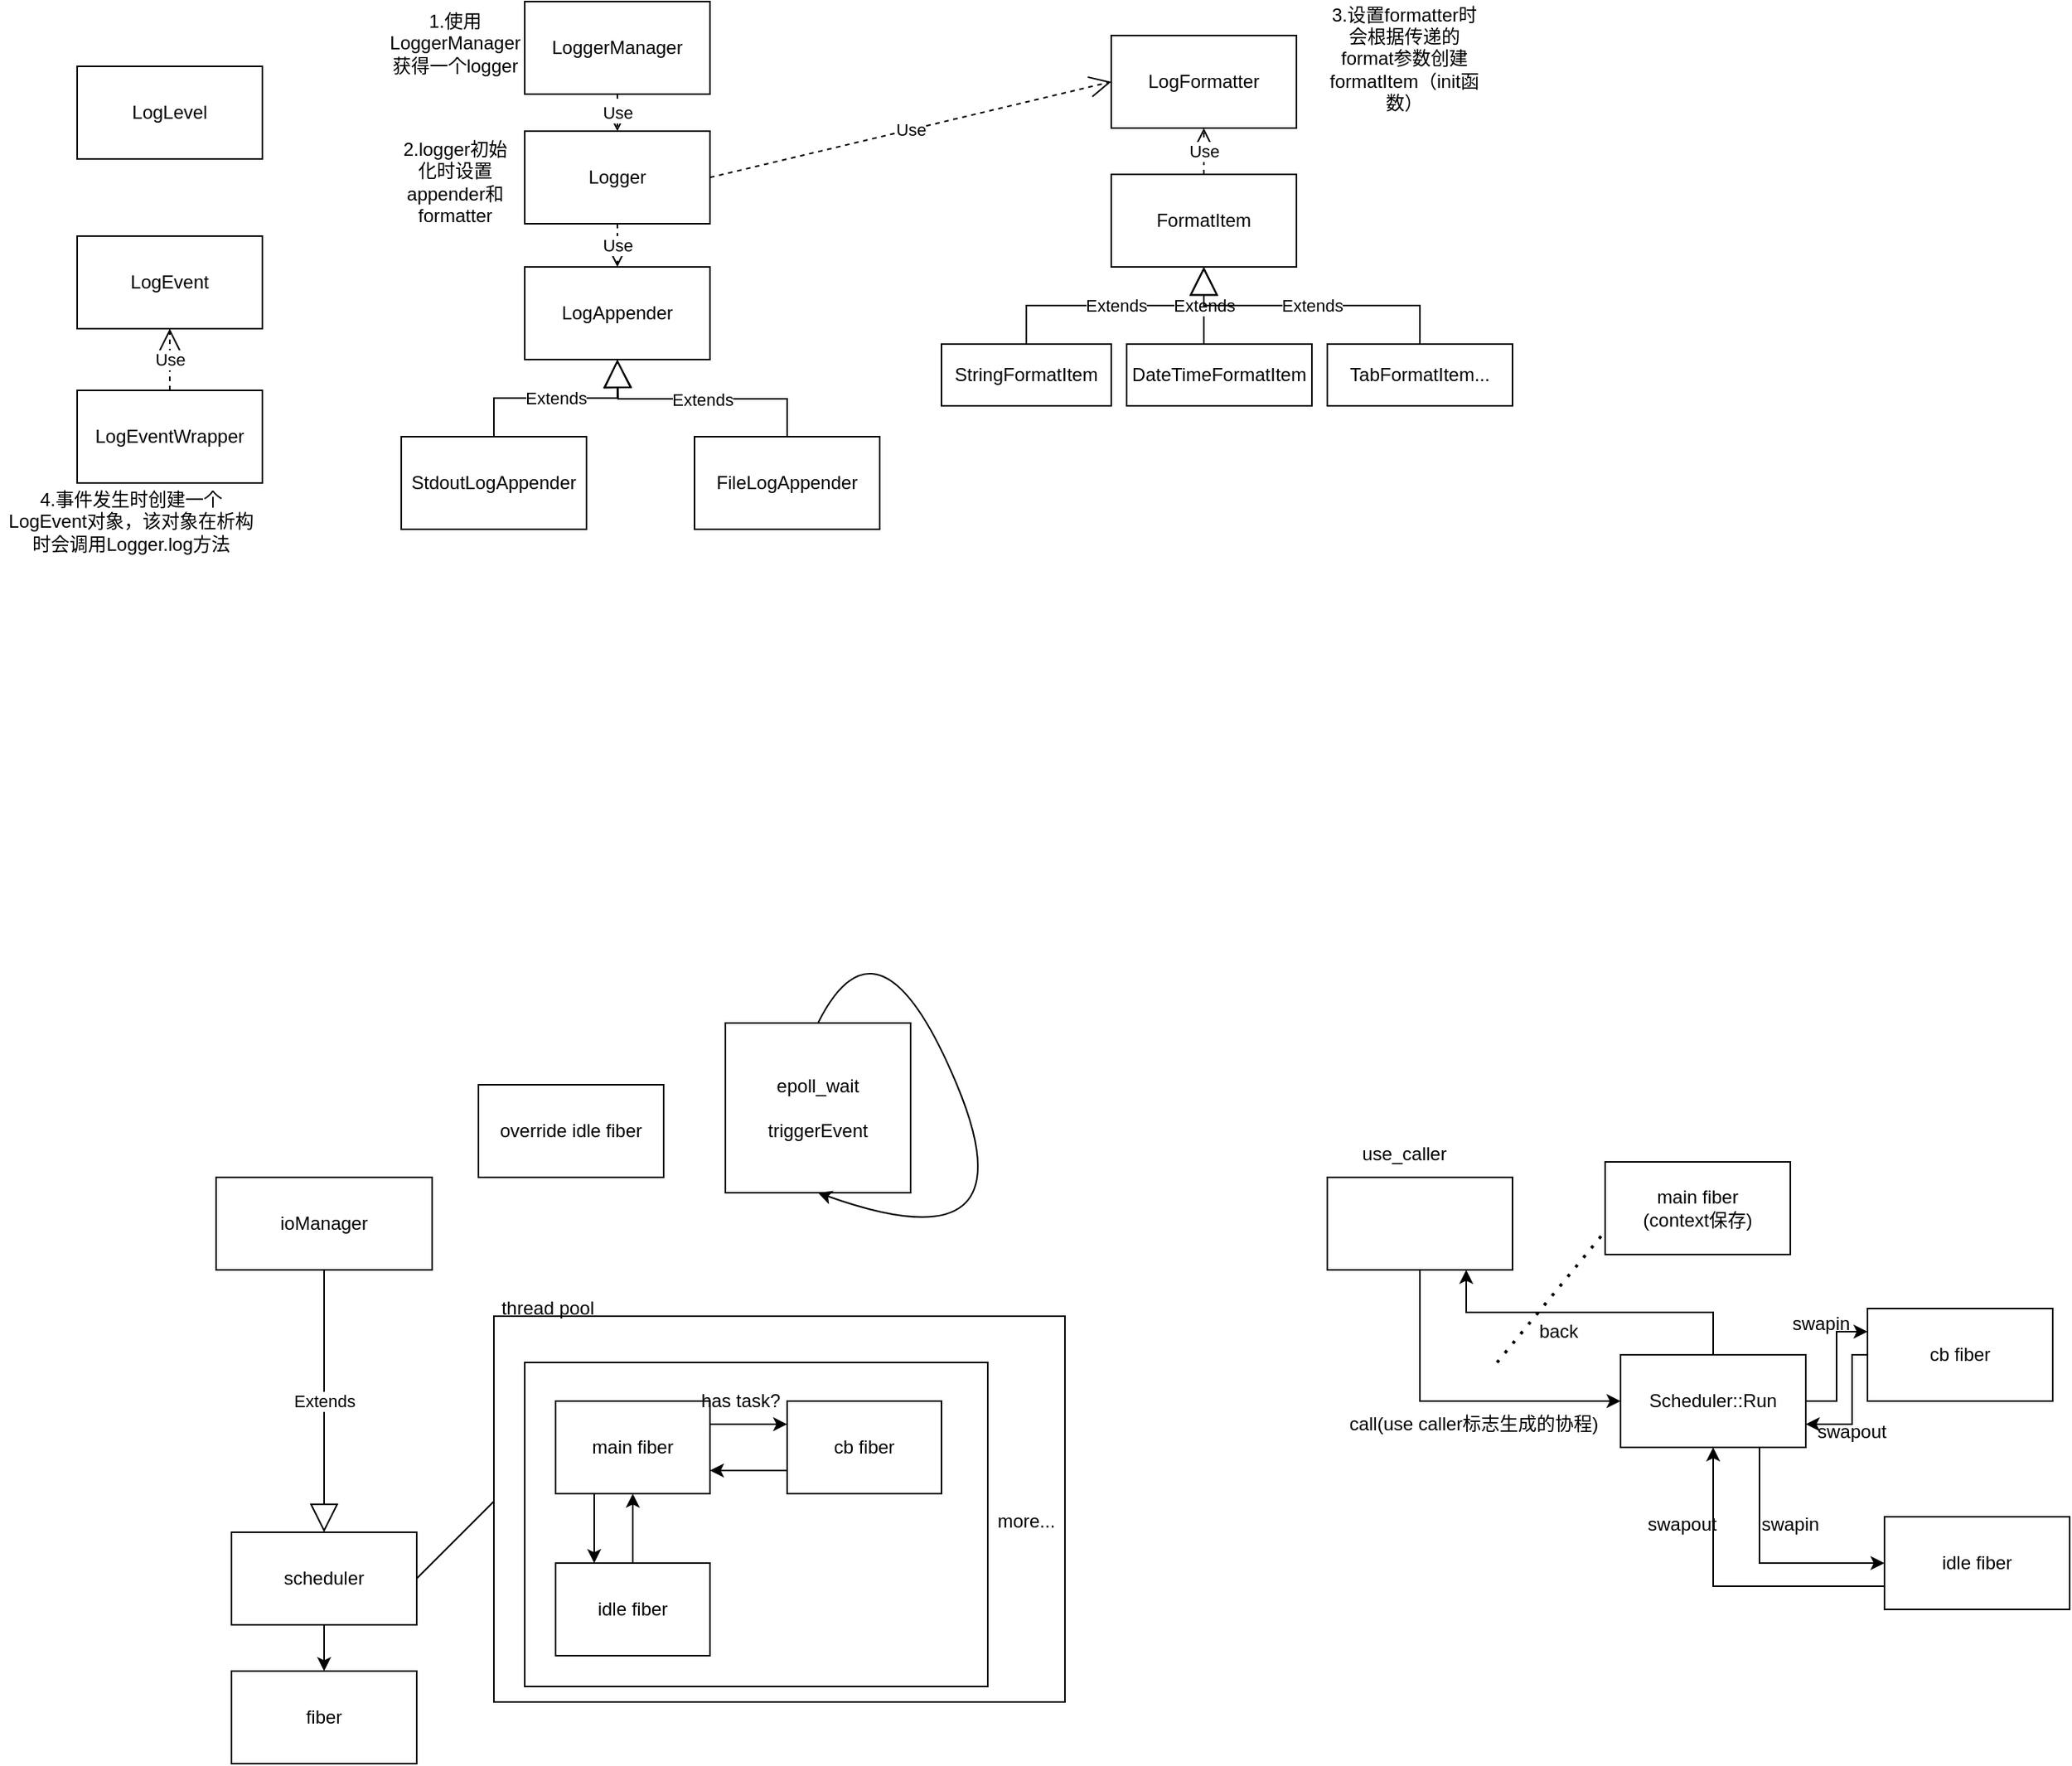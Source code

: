 <mxfile version="24.2.0" type="github">
  <diagram name="第 1 页" id="zA73b5mzPIkbRHoxlWGf">
    <mxGraphModel dx="910" dy="490" grid="1" gridSize="10" guides="1" tooltips="1" connect="1" arrows="1" fold="1" page="1" pageScale="1" pageWidth="827" pageHeight="1169" math="0" shadow="0">
      <root>
        <mxCell id="0" />
        <mxCell id="1" parent="0" />
        <mxCell id="esbTOw2XiDLr5rkifYrj-1" value="LogLevel" style="rounded=0;whiteSpace=wrap;html=1;" parent="1" vertex="1">
          <mxGeometry x="70" y="60" width="120" height="60" as="geometry" />
        </mxCell>
        <mxCell id="esbTOw2XiDLr5rkifYrj-2" value="Logger" style="rounded=0;whiteSpace=wrap;html=1;" parent="1" vertex="1">
          <mxGeometry x="360" y="102" width="120" height="60" as="geometry" />
        </mxCell>
        <mxCell id="esbTOw2XiDLr5rkifYrj-3" value="LogEvent" style="rounded=0;whiteSpace=wrap;html=1;" parent="1" vertex="1">
          <mxGeometry x="70" y="170" width="120" height="60" as="geometry" />
        </mxCell>
        <mxCell id="esbTOw2XiDLr5rkifYrj-4" value="LogEventWrapper" style="rounded=0;whiteSpace=wrap;html=1;" parent="1" vertex="1">
          <mxGeometry x="70" y="270" width="120" height="60" as="geometry" />
        </mxCell>
        <mxCell id="esbTOw2XiDLr5rkifYrj-5" value="LogFormatter" style="rounded=0;whiteSpace=wrap;html=1;" parent="1" vertex="1">
          <mxGeometry x="740" y="40" width="120" height="60" as="geometry" />
        </mxCell>
        <mxCell id="esbTOw2XiDLr5rkifYrj-6" value="FormatItem" style="rounded=0;whiteSpace=wrap;html=1;" parent="1" vertex="1">
          <mxGeometry x="740" y="130" width="120" height="60" as="geometry" />
        </mxCell>
        <mxCell id="esbTOw2XiDLr5rkifYrj-7" value="LogAppender" style="rounded=0;whiteSpace=wrap;html=1;" parent="1" vertex="1">
          <mxGeometry x="360" y="190" width="120" height="60" as="geometry" />
        </mxCell>
        <mxCell id="esbTOw2XiDLr5rkifYrj-8" value="StdoutLogAppender" style="rounded=0;whiteSpace=wrap;html=1;" parent="1" vertex="1">
          <mxGeometry x="280" y="300" width="120" height="60" as="geometry" />
        </mxCell>
        <mxCell id="esbTOw2XiDLr5rkifYrj-9" value="FileLogAppender" style="rounded=0;whiteSpace=wrap;html=1;" parent="1" vertex="1">
          <mxGeometry x="470" y="300" width="120" height="60" as="geometry" />
        </mxCell>
        <mxCell id="esbTOw2XiDLr5rkifYrj-11" value="Extends" style="endArrow=block;endSize=16;endFill=0;html=1;rounded=0;entryX=0.5;entryY=1;entryDx=0;entryDy=0;exitX=0.5;exitY=0;exitDx=0;exitDy=0;edgeStyle=orthogonalEdgeStyle;" parent="1" source="esbTOw2XiDLr5rkifYrj-8" target="esbTOw2XiDLr5rkifYrj-7" edge="1">
          <mxGeometry width="160" relative="1" as="geometry">
            <mxPoint x="300" y="540" as="sourcePoint" />
            <mxPoint x="460" y="540" as="targetPoint" />
          </mxGeometry>
        </mxCell>
        <mxCell id="esbTOw2XiDLr5rkifYrj-13" value="Extends" style="endArrow=block;endSize=16;endFill=0;html=1;rounded=0;exitX=0.5;exitY=0;exitDx=0;exitDy=0;edgeStyle=orthogonalEdgeStyle;" parent="1" source="esbTOw2XiDLr5rkifYrj-9" edge="1">
          <mxGeometry width="160" relative="1" as="geometry">
            <mxPoint x="370" y="410" as="sourcePoint" />
            <mxPoint x="420" y="250" as="targetPoint" />
          </mxGeometry>
        </mxCell>
        <mxCell id="esbTOw2XiDLr5rkifYrj-14" value="LoggerManager" style="rounded=0;whiteSpace=wrap;html=1;" parent="1" vertex="1">
          <mxGeometry x="360" y="18" width="120" height="60" as="geometry" />
        </mxCell>
        <mxCell id="esbTOw2XiDLr5rkifYrj-15" value="Use" style="endArrow=open;endSize=12;dashed=1;html=1;rounded=0;entryX=0.5;entryY=0;entryDx=0;entryDy=0;exitX=0.5;exitY=1;exitDx=0;exitDy=0;" parent="1" source="esbTOw2XiDLr5rkifYrj-14" target="esbTOw2XiDLr5rkifYrj-2" edge="1">
          <mxGeometry width="160" relative="1" as="geometry">
            <mxPoint x="390" y="242" as="sourcePoint" />
            <mxPoint x="550" y="242" as="targetPoint" />
          </mxGeometry>
        </mxCell>
        <mxCell id="esbTOw2XiDLr5rkifYrj-16" value="Use" style="endArrow=open;endSize=12;dashed=1;html=1;rounded=0;entryX=0.5;entryY=1;entryDx=0;entryDy=0;exitX=0.5;exitY=0;exitDx=0;exitDy=0;" parent="1" source="esbTOw2XiDLr5rkifYrj-4" target="esbTOw2XiDLr5rkifYrj-3" edge="1">
          <mxGeometry width="160" relative="1" as="geometry">
            <mxPoint x="230" y="270" as="sourcePoint" />
            <mxPoint x="230" y="230" as="targetPoint" />
          </mxGeometry>
        </mxCell>
        <mxCell id="esbTOw2XiDLr5rkifYrj-18" value="Use" style="endArrow=open;endSize=12;dashed=1;html=1;rounded=0;entryX=0.5;entryY=1;entryDx=0;entryDy=0;exitX=0.5;exitY=0;exitDx=0;exitDy=0;" parent="1" source="esbTOw2XiDLr5rkifYrj-6" target="esbTOw2XiDLr5rkifYrj-5" edge="1">
          <mxGeometry width="160" relative="1" as="geometry">
            <mxPoint x="900" y="120" as="sourcePoint" />
            <mxPoint x="1060" y="120" as="targetPoint" />
          </mxGeometry>
        </mxCell>
        <mxCell id="esbTOw2XiDLr5rkifYrj-19" value="StringFormatItem" style="rounded=0;whiteSpace=wrap;html=1;" parent="1" vertex="1">
          <mxGeometry x="630" y="240" width="110" height="40" as="geometry" />
        </mxCell>
        <mxCell id="esbTOw2XiDLr5rkifYrj-20" value="DateTimeFormatItem" style="rounded=0;whiteSpace=wrap;html=1;" parent="1" vertex="1">
          <mxGeometry x="750" y="240" width="120" height="40" as="geometry" />
        </mxCell>
        <mxCell id="esbTOw2XiDLr5rkifYrj-21" value="TabFormatItem..." style="rounded=0;whiteSpace=wrap;html=1;" parent="1" vertex="1">
          <mxGeometry x="880" y="240" width="120" height="40" as="geometry" />
        </mxCell>
        <mxCell id="esbTOw2XiDLr5rkifYrj-22" value="Extends" style="endArrow=block;endSize=16;endFill=0;html=1;rounded=0;entryX=0.5;entryY=1;entryDx=0;entryDy=0;exitX=0.5;exitY=0;exitDx=0;exitDy=0;edgeStyle=orthogonalEdgeStyle;" parent="1" source="esbTOw2XiDLr5rkifYrj-19" target="esbTOw2XiDLr5rkifYrj-6" edge="1">
          <mxGeometry width="160" relative="1" as="geometry">
            <mxPoint x="710" y="330" as="sourcePoint" />
            <mxPoint x="870" y="330" as="targetPoint" />
          </mxGeometry>
        </mxCell>
        <mxCell id="esbTOw2XiDLr5rkifYrj-23" value="Extends" style="endArrow=block;endSize=16;endFill=0;html=1;rounded=0;entryX=0.5;entryY=1;entryDx=0;entryDy=0;" parent="1" target="esbTOw2XiDLr5rkifYrj-6" edge="1">
          <mxGeometry width="160" relative="1" as="geometry">
            <mxPoint x="800" y="240" as="sourcePoint" />
            <mxPoint x="870" y="340" as="targetPoint" />
          </mxGeometry>
        </mxCell>
        <mxCell id="esbTOw2XiDLr5rkifYrj-24" value="Extends" style="endArrow=block;endSize=16;endFill=0;html=1;rounded=0;entryX=0.5;entryY=1;entryDx=0;entryDy=0;exitX=0.5;exitY=0;exitDx=0;exitDy=0;edgeStyle=orthogonalEdgeStyle;" parent="1" source="esbTOw2XiDLr5rkifYrj-21" target="esbTOw2XiDLr5rkifYrj-6" edge="1">
          <mxGeometry width="160" relative="1" as="geometry">
            <mxPoint x="870" y="480" as="sourcePoint" />
            <mxPoint x="960" y="340" as="targetPoint" />
          </mxGeometry>
        </mxCell>
        <mxCell id="esbTOw2XiDLr5rkifYrj-27" value="Use" style="endArrow=open;endSize=12;dashed=1;html=1;rounded=0;exitX=1;exitY=0.5;exitDx=0;exitDy=0;entryX=0;entryY=0.5;entryDx=0;entryDy=0;" parent="1" source="esbTOw2XiDLr5rkifYrj-2" target="esbTOw2XiDLr5rkifYrj-5" edge="1">
          <mxGeometry width="160" relative="1" as="geometry">
            <mxPoint x="530" y="80" as="sourcePoint" />
            <mxPoint x="690" y="80" as="targetPoint" />
          </mxGeometry>
        </mxCell>
        <mxCell id="esbTOw2XiDLr5rkifYrj-28" value="Use" style="endArrow=open;endSize=12;dashed=1;html=1;rounded=0;exitX=0.5;exitY=1;exitDx=0;exitDy=0;" parent="1" source="esbTOw2XiDLr5rkifYrj-2" target="esbTOw2XiDLr5rkifYrj-7" edge="1">
          <mxGeometry width="160" relative="1" as="geometry">
            <mxPoint x="500" y="190" as="sourcePoint" />
            <mxPoint x="660" y="190" as="targetPoint" />
          </mxGeometry>
        </mxCell>
        <mxCell id="esbTOw2XiDLr5rkifYrj-29" value="1.使用LoggerManager获得一个logger" style="text;html=1;align=center;verticalAlign=middle;whiteSpace=wrap;rounded=0;" parent="1" vertex="1">
          <mxGeometry x="280" y="30" width="70" height="30" as="geometry" />
        </mxCell>
        <mxCell id="esbTOw2XiDLr5rkifYrj-30" value="2.logger初始化时设置appender和formatter" style="text;html=1;align=center;verticalAlign=middle;whiteSpace=wrap;rounded=0;" parent="1" vertex="1">
          <mxGeometry x="280" y="120" width="70" height="30" as="geometry" />
        </mxCell>
        <mxCell id="esbTOw2XiDLr5rkifYrj-31" value="3.设置formatter时会根据传递的format参数创建formatItem（init函数）" style="text;html=1;align=center;verticalAlign=middle;whiteSpace=wrap;rounded=0;" parent="1" vertex="1">
          <mxGeometry x="880" y="40" width="100" height="30" as="geometry" />
        </mxCell>
        <mxCell id="esbTOw2XiDLr5rkifYrj-32" value="4.事件发生时创建一个LogEvent对象，该对象在析构时会调用Logger.log方法" style="text;html=1;align=center;verticalAlign=middle;whiteSpace=wrap;rounded=0;" parent="1" vertex="1">
          <mxGeometry x="20" y="340" width="170" height="30" as="geometry" />
        </mxCell>
        <mxCell id="1GDPATR4PfV0PG4cupTq-1" value="fiber" style="rounded=0;whiteSpace=wrap;html=1;" vertex="1" parent="1">
          <mxGeometry x="170" y="1100" width="120" height="60" as="geometry" />
        </mxCell>
        <mxCell id="1GDPATR4PfV0PG4cupTq-4" style="edgeStyle=orthogonalEdgeStyle;rounded=0;orthogonalLoop=1;jettySize=auto;html=1;exitX=0.5;exitY=1;exitDx=0;exitDy=0;entryX=0.5;entryY=0;entryDx=0;entryDy=0;" edge="1" parent="1" source="1GDPATR4PfV0PG4cupTq-2" target="1GDPATR4PfV0PG4cupTq-1">
          <mxGeometry relative="1" as="geometry" />
        </mxCell>
        <mxCell id="1GDPATR4PfV0PG4cupTq-2" value="scheduler" style="rounded=0;whiteSpace=wrap;html=1;" vertex="1" parent="1">
          <mxGeometry x="170" y="1010" width="120" height="60" as="geometry" />
        </mxCell>
        <mxCell id="1GDPATR4PfV0PG4cupTq-3" value="" style="endArrow=none;html=1;rounded=0;" edge="1" parent="1">
          <mxGeometry width="50" height="50" relative="1" as="geometry">
            <mxPoint x="290" y="1040" as="sourcePoint" />
            <mxPoint x="340" y="990" as="targetPoint" />
          </mxGeometry>
        </mxCell>
        <mxCell id="1GDPATR4PfV0PG4cupTq-5" value="" style="rounded=0;whiteSpace=wrap;html=1;" vertex="1" parent="1">
          <mxGeometry x="340" y="870" width="370" height="250" as="geometry" />
        </mxCell>
        <mxCell id="1GDPATR4PfV0PG4cupTq-6" value="" style="rounded=0;whiteSpace=wrap;html=1;" vertex="1" parent="1">
          <mxGeometry x="360" y="900" width="300" height="210" as="geometry" />
        </mxCell>
        <mxCell id="1GDPATR4PfV0PG4cupTq-7" value="more..." style="text;html=1;align=center;verticalAlign=middle;whiteSpace=wrap;rounded=0;" vertex="1" parent="1">
          <mxGeometry x="655" y="987.5" width="60" height="30" as="geometry" />
        </mxCell>
        <mxCell id="1GDPATR4PfV0PG4cupTq-8" value="thread pool" style="text;html=1;align=center;verticalAlign=middle;whiteSpace=wrap;rounded=0;" vertex="1" parent="1">
          <mxGeometry x="330" y="850" width="90" height="30" as="geometry" />
        </mxCell>
        <mxCell id="1GDPATR4PfV0PG4cupTq-12" style="edgeStyle=orthogonalEdgeStyle;rounded=0;orthogonalLoop=1;jettySize=auto;html=1;exitX=1;exitY=0.25;exitDx=0;exitDy=0;entryX=0;entryY=0.25;entryDx=0;entryDy=0;" edge="1" parent="1" source="1GDPATR4PfV0PG4cupTq-9" target="1GDPATR4PfV0PG4cupTq-11">
          <mxGeometry relative="1" as="geometry" />
        </mxCell>
        <mxCell id="1GDPATR4PfV0PG4cupTq-14" style="edgeStyle=orthogonalEdgeStyle;rounded=0;orthogonalLoop=1;jettySize=auto;html=1;exitX=0.25;exitY=1;exitDx=0;exitDy=0;entryX=0.25;entryY=0;entryDx=0;entryDy=0;" edge="1" parent="1" source="1GDPATR4PfV0PG4cupTq-9" target="1GDPATR4PfV0PG4cupTq-10">
          <mxGeometry relative="1" as="geometry" />
        </mxCell>
        <mxCell id="1GDPATR4PfV0PG4cupTq-9" value="main fiber" style="rounded=0;whiteSpace=wrap;html=1;" vertex="1" parent="1">
          <mxGeometry x="380" y="925" width="100" height="60" as="geometry" />
        </mxCell>
        <mxCell id="1GDPATR4PfV0PG4cupTq-15" style="edgeStyle=orthogonalEdgeStyle;rounded=0;orthogonalLoop=1;jettySize=auto;html=1;exitX=0.5;exitY=0;exitDx=0;exitDy=0;entryX=0.5;entryY=1;entryDx=0;entryDy=0;" edge="1" parent="1" source="1GDPATR4PfV0PG4cupTq-10" target="1GDPATR4PfV0PG4cupTq-9">
          <mxGeometry relative="1" as="geometry" />
        </mxCell>
        <mxCell id="1GDPATR4PfV0PG4cupTq-10" value="idle fiber" style="rounded=0;whiteSpace=wrap;html=1;" vertex="1" parent="1">
          <mxGeometry x="380" y="1030" width="100" height="60" as="geometry" />
        </mxCell>
        <mxCell id="1GDPATR4PfV0PG4cupTq-13" style="edgeStyle=orthogonalEdgeStyle;rounded=0;orthogonalLoop=1;jettySize=auto;html=1;exitX=0;exitY=0.75;exitDx=0;exitDy=0;entryX=1;entryY=0.75;entryDx=0;entryDy=0;" edge="1" parent="1" source="1GDPATR4PfV0PG4cupTq-11" target="1GDPATR4PfV0PG4cupTq-9">
          <mxGeometry relative="1" as="geometry" />
        </mxCell>
        <mxCell id="1GDPATR4PfV0PG4cupTq-11" value="cb fiber" style="rounded=0;whiteSpace=wrap;html=1;" vertex="1" parent="1">
          <mxGeometry x="530" y="925" width="100" height="60" as="geometry" />
        </mxCell>
        <mxCell id="1GDPATR4PfV0PG4cupTq-16" value="has task?" style="text;html=1;align=center;verticalAlign=middle;whiteSpace=wrap;rounded=0;" vertex="1" parent="1">
          <mxGeometry x="470" y="910" width="60" height="30" as="geometry" />
        </mxCell>
        <mxCell id="1GDPATR4PfV0PG4cupTq-17" value="override idle fiber" style="rounded=0;whiteSpace=wrap;html=1;" vertex="1" parent="1">
          <mxGeometry x="330" y="720" width="120" height="60" as="geometry" />
        </mxCell>
        <mxCell id="1GDPATR4PfV0PG4cupTq-18" value="ioManager" style="rounded=0;whiteSpace=wrap;html=1;" vertex="1" parent="1">
          <mxGeometry x="160" y="780" width="140" height="60" as="geometry" />
        </mxCell>
        <mxCell id="1GDPATR4PfV0PG4cupTq-19" value="Extends" style="endArrow=block;endSize=16;endFill=0;html=1;rounded=0;entryX=0.5;entryY=0;entryDx=0;entryDy=0;exitX=0.5;exitY=1;exitDx=0;exitDy=0;" edge="1" parent="1" source="1GDPATR4PfV0PG4cupTq-18" target="1GDPATR4PfV0PG4cupTq-2">
          <mxGeometry width="160" relative="1" as="geometry">
            <mxPoint x="160" y="920" as="sourcePoint" />
            <mxPoint x="320" y="920" as="targetPoint" />
          </mxGeometry>
        </mxCell>
        <mxCell id="1GDPATR4PfV0PG4cupTq-20" value="epoll_wait&lt;div&gt;&lt;br&gt;&lt;div&gt;triggerEvent&lt;/div&gt;&lt;/div&gt;" style="rounded=0;whiteSpace=wrap;html=1;" vertex="1" parent="1">
          <mxGeometry x="490" y="680" width="120" height="110" as="geometry" />
        </mxCell>
        <mxCell id="1GDPATR4PfV0PG4cupTq-21" value="" style="curved=1;endArrow=classic;html=1;rounded=0;exitX=0.5;exitY=0;exitDx=0;exitDy=0;entryX=0.5;entryY=1;entryDx=0;entryDy=0;" edge="1" parent="1" source="1GDPATR4PfV0PG4cupTq-20" target="1GDPATR4PfV0PG4cupTq-20">
          <mxGeometry width="50" height="50" relative="1" as="geometry">
            <mxPoint x="610" y="660" as="sourcePoint" />
            <mxPoint x="660" y="610" as="targetPoint" />
            <Array as="points">
              <mxPoint x="590" y="600" />
              <mxPoint x="690" y="840" />
            </Array>
          </mxGeometry>
        </mxCell>
        <mxCell id="1GDPATR4PfV0PG4cupTq-32" style="edgeStyle=orthogonalEdgeStyle;rounded=0;orthogonalLoop=1;jettySize=auto;html=1;exitX=0.5;exitY=1;exitDx=0;exitDy=0;entryX=0;entryY=0.5;entryDx=0;entryDy=0;" edge="1" parent="1" source="1GDPATR4PfV0PG4cupTq-22" target="1GDPATR4PfV0PG4cupTq-25">
          <mxGeometry relative="1" as="geometry" />
        </mxCell>
        <mxCell id="1GDPATR4PfV0PG4cupTq-22" value="" style="rounded=0;whiteSpace=wrap;html=1;" vertex="1" parent="1">
          <mxGeometry x="880" y="780" width="120" height="60" as="geometry" />
        </mxCell>
        <mxCell id="1GDPATR4PfV0PG4cupTq-23" value="use_caller" style="text;html=1;align=center;verticalAlign=middle;whiteSpace=wrap;rounded=0;" vertex="1" parent="1">
          <mxGeometry x="900" y="750" width="60" height="30" as="geometry" />
        </mxCell>
        <mxCell id="1GDPATR4PfV0PG4cupTq-33" style="edgeStyle=orthogonalEdgeStyle;rounded=0;orthogonalLoop=1;jettySize=auto;html=1;exitX=0.5;exitY=0;exitDx=0;exitDy=0;entryX=0.75;entryY=1;entryDx=0;entryDy=0;" edge="1" parent="1" source="1GDPATR4PfV0PG4cupTq-25" target="1GDPATR4PfV0PG4cupTq-22">
          <mxGeometry relative="1" as="geometry" />
        </mxCell>
        <mxCell id="1GDPATR4PfV0PG4cupTq-36" style="edgeStyle=orthogonalEdgeStyle;rounded=0;orthogonalLoop=1;jettySize=auto;html=1;exitX=1;exitY=0.5;exitDx=0;exitDy=0;entryX=0;entryY=0.25;entryDx=0;entryDy=0;" edge="1" parent="1" source="1GDPATR4PfV0PG4cupTq-25" target="1GDPATR4PfV0PG4cupTq-27">
          <mxGeometry relative="1" as="geometry" />
        </mxCell>
        <mxCell id="1GDPATR4PfV0PG4cupTq-40" style="edgeStyle=orthogonalEdgeStyle;rounded=0;orthogonalLoop=1;jettySize=auto;html=1;exitX=0.75;exitY=1;exitDx=0;exitDy=0;entryX=0;entryY=0.5;entryDx=0;entryDy=0;" edge="1" parent="1" source="1GDPATR4PfV0PG4cupTq-25" target="1GDPATR4PfV0PG4cupTq-26">
          <mxGeometry relative="1" as="geometry" />
        </mxCell>
        <mxCell id="1GDPATR4PfV0PG4cupTq-25" value="Scheduler::Run" style="rounded=0;whiteSpace=wrap;html=1;" vertex="1" parent="1">
          <mxGeometry x="1070" y="895" width="120" height="60" as="geometry" />
        </mxCell>
        <mxCell id="1GDPATR4PfV0PG4cupTq-41" style="edgeStyle=orthogonalEdgeStyle;rounded=0;orthogonalLoop=1;jettySize=auto;html=1;exitX=0;exitY=0.75;exitDx=0;exitDy=0;entryX=0.5;entryY=1;entryDx=0;entryDy=0;" edge="1" parent="1" source="1GDPATR4PfV0PG4cupTq-26" target="1GDPATR4PfV0PG4cupTq-25">
          <mxGeometry relative="1" as="geometry" />
        </mxCell>
        <mxCell id="1GDPATR4PfV0PG4cupTq-26" value="idle fiber" style="rounded=0;whiteSpace=wrap;html=1;" vertex="1" parent="1">
          <mxGeometry x="1241" y="1000" width="120" height="60" as="geometry" />
        </mxCell>
        <mxCell id="1GDPATR4PfV0PG4cupTq-37" style="edgeStyle=orthogonalEdgeStyle;rounded=0;orthogonalLoop=1;jettySize=auto;html=1;exitX=0;exitY=0.5;exitDx=0;exitDy=0;entryX=1;entryY=0.75;entryDx=0;entryDy=0;" edge="1" parent="1" source="1GDPATR4PfV0PG4cupTq-27" target="1GDPATR4PfV0PG4cupTq-25">
          <mxGeometry relative="1" as="geometry">
            <Array as="points">
              <mxPoint x="1220" y="895" />
              <mxPoint x="1220" y="940" />
            </Array>
          </mxGeometry>
        </mxCell>
        <mxCell id="1GDPATR4PfV0PG4cupTq-27" value="cb fiber" style="rounded=0;whiteSpace=wrap;html=1;" vertex="1" parent="1">
          <mxGeometry x="1230" y="865" width="120" height="60" as="geometry" />
        </mxCell>
        <mxCell id="1GDPATR4PfV0PG4cupTq-34" value="call(use caller标志生成的协程)" style="text;html=1;align=center;verticalAlign=middle;whiteSpace=wrap;rounded=0;" vertex="1" parent="1">
          <mxGeometry x="890" y="925" width="170" height="30" as="geometry" />
        </mxCell>
        <mxCell id="1GDPATR4PfV0PG4cupTq-35" value="back" style="text;html=1;align=center;verticalAlign=middle;whiteSpace=wrap;rounded=0;" vertex="1" parent="1">
          <mxGeometry x="1000" y="865" width="60" height="30" as="geometry" />
        </mxCell>
        <mxCell id="1GDPATR4PfV0PG4cupTq-38" value="swapin" style="text;html=1;align=center;verticalAlign=middle;whiteSpace=wrap;rounded=0;" vertex="1" parent="1">
          <mxGeometry x="1170" y="860" width="60" height="30" as="geometry" />
        </mxCell>
        <mxCell id="1GDPATR4PfV0PG4cupTq-39" value="swapout" style="text;html=1;align=center;verticalAlign=middle;whiteSpace=wrap;rounded=0;" vertex="1" parent="1">
          <mxGeometry x="1190" y="930" width="60" height="30" as="geometry" />
        </mxCell>
        <mxCell id="1GDPATR4PfV0PG4cupTq-42" value="swapin" style="text;html=1;align=center;verticalAlign=middle;whiteSpace=wrap;rounded=0;" vertex="1" parent="1">
          <mxGeometry x="1150" y="990" width="60" height="30" as="geometry" />
        </mxCell>
        <mxCell id="1GDPATR4PfV0PG4cupTq-43" value="swapout" style="text;html=1;align=center;verticalAlign=middle;whiteSpace=wrap;rounded=0;" vertex="1" parent="1">
          <mxGeometry x="1080" y="990" width="60" height="30" as="geometry" />
        </mxCell>
        <mxCell id="1GDPATR4PfV0PG4cupTq-48" value="main fiber&lt;div&gt;(context保存)&lt;/div&gt;" style="rounded=0;whiteSpace=wrap;html=1;" vertex="1" parent="1">
          <mxGeometry x="1060" y="770" width="120" height="60" as="geometry" />
        </mxCell>
        <mxCell id="1GDPATR4PfV0PG4cupTq-49" value="" style="endArrow=none;dashed=1;html=1;dashPattern=1 3;strokeWidth=2;rounded=0;entryX=0;entryY=0.75;entryDx=0;entryDy=0;" edge="1" parent="1" target="1GDPATR4PfV0PG4cupTq-48">
          <mxGeometry width="50" height="50" relative="1" as="geometry">
            <mxPoint x="990" y="900" as="sourcePoint" />
            <mxPoint x="1040" y="850" as="targetPoint" />
          </mxGeometry>
        </mxCell>
      </root>
    </mxGraphModel>
  </diagram>
</mxfile>
